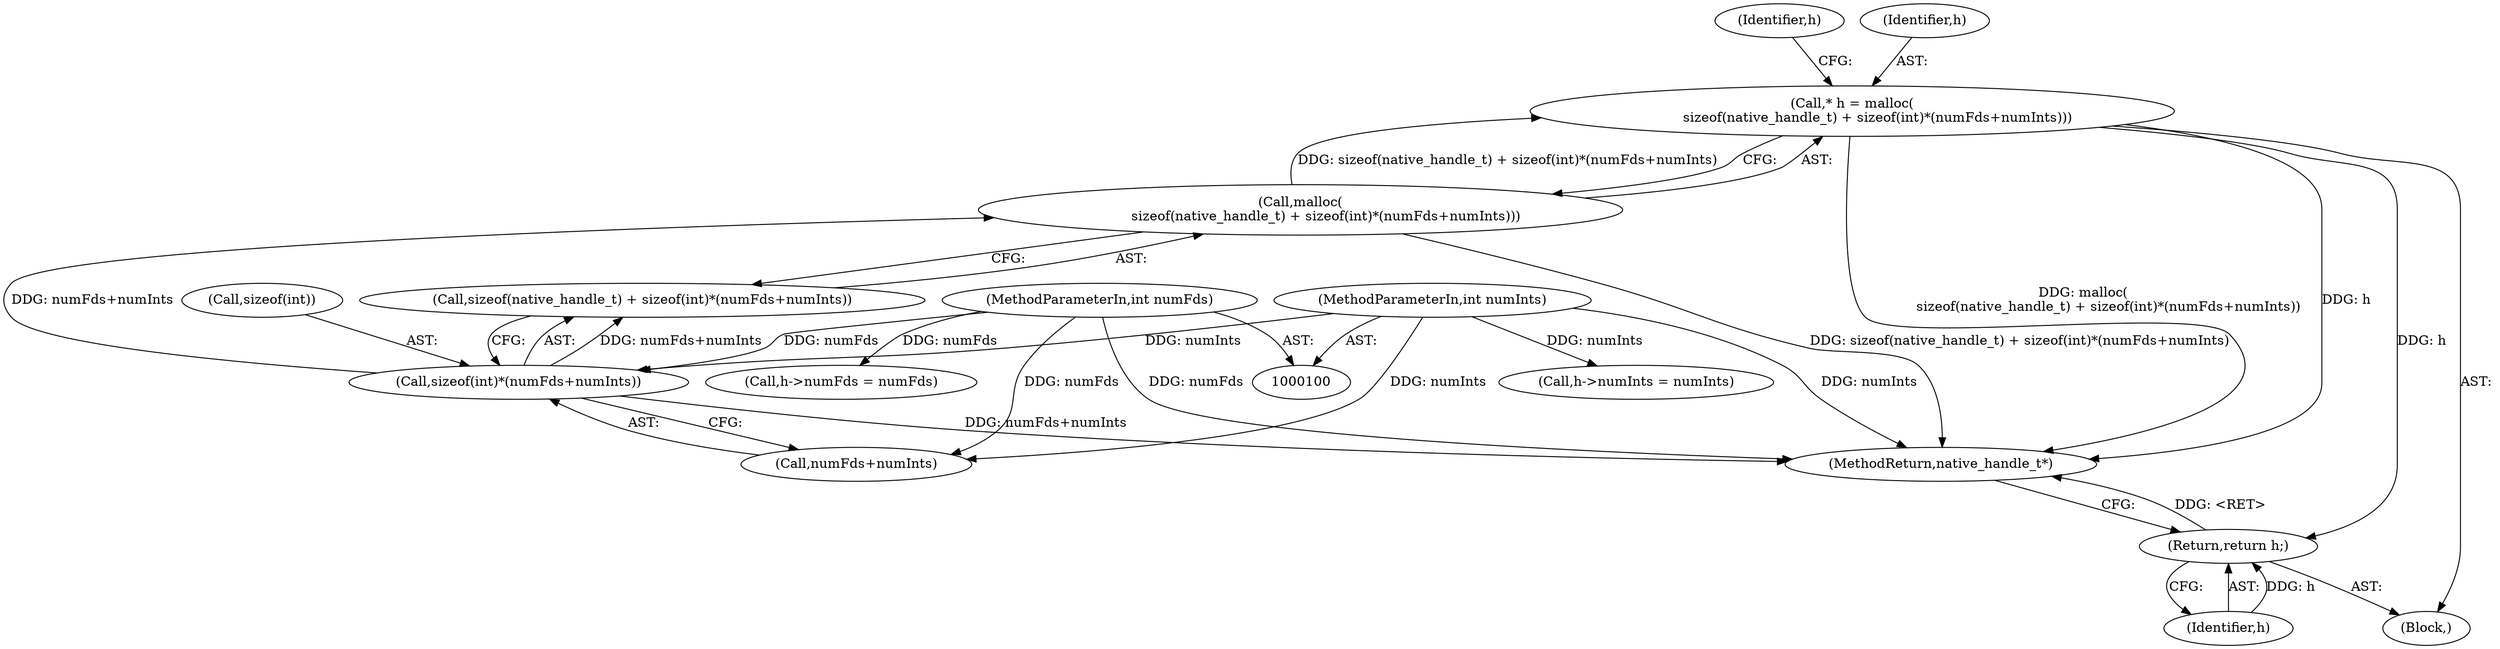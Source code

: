 digraph "1_Android_e8c62fb484151f76ab88b1d5130f38de24ac8c14@API" {
"1000105" [label="(Call,* h = malloc(\n            sizeof(native_handle_t) + sizeof(int)*(numFds+numInts)))"];
"1000107" [label="(Call,malloc(\n            sizeof(native_handle_t) + sizeof(int)*(numFds+numInts)))"];
"1000111" [label="(Call,sizeof(int)*(numFds+numInts))"];
"1000101" [label="(MethodParameterIn,int numFds)"];
"1000102" [label="(MethodParameterIn,int numInts)"];
"1000136" [label="(Return,return h;)"];
"1000107" [label="(Call,malloc(\n            sizeof(native_handle_t) + sizeof(int)*(numFds+numInts)))"];
"1000136" [label="(Return,return h;)"];
"1000108" [label="(Call,sizeof(native_handle_t) + sizeof(int)*(numFds+numInts))"];
"1000137" [label="(Identifier,h)"];
"1000131" [label="(Call,h->numInts = numInts)"];
"1000112" [label="(Call,sizeof(int))"];
"1000111" [label="(Call,sizeof(int)*(numFds+numInts))"];
"1000103" [label="(Block,)"];
"1000138" [label="(MethodReturn,native_handle_t*)"];
"1000118" [label="(Identifier,h)"];
"1000102" [label="(MethodParameterIn,int numInts)"];
"1000126" [label="(Call,h->numFds = numFds)"];
"1000106" [label="(Identifier,h)"];
"1000101" [label="(MethodParameterIn,int numFds)"];
"1000105" [label="(Call,* h = malloc(\n            sizeof(native_handle_t) + sizeof(int)*(numFds+numInts)))"];
"1000114" [label="(Call,numFds+numInts)"];
"1000105" -> "1000103"  [label="AST: "];
"1000105" -> "1000107"  [label="CFG: "];
"1000106" -> "1000105"  [label="AST: "];
"1000107" -> "1000105"  [label="AST: "];
"1000118" -> "1000105"  [label="CFG: "];
"1000105" -> "1000138"  [label="DDG: malloc(\n            sizeof(native_handle_t) + sizeof(int)*(numFds+numInts))"];
"1000105" -> "1000138"  [label="DDG: h"];
"1000107" -> "1000105"  [label="DDG: sizeof(native_handle_t) + sizeof(int)*(numFds+numInts)"];
"1000105" -> "1000136"  [label="DDG: h"];
"1000107" -> "1000108"  [label="CFG: "];
"1000108" -> "1000107"  [label="AST: "];
"1000107" -> "1000138"  [label="DDG: sizeof(native_handle_t) + sizeof(int)*(numFds+numInts)"];
"1000111" -> "1000107"  [label="DDG: numFds+numInts"];
"1000111" -> "1000108"  [label="AST: "];
"1000111" -> "1000114"  [label="CFG: "];
"1000112" -> "1000111"  [label="AST: "];
"1000114" -> "1000111"  [label="AST: "];
"1000108" -> "1000111"  [label="CFG: "];
"1000111" -> "1000138"  [label="DDG: numFds+numInts"];
"1000111" -> "1000108"  [label="DDG: numFds+numInts"];
"1000101" -> "1000111"  [label="DDG: numFds"];
"1000102" -> "1000111"  [label="DDG: numInts"];
"1000101" -> "1000100"  [label="AST: "];
"1000101" -> "1000138"  [label="DDG: numFds"];
"1000101" -> "1000114"  [label="DDG: numFds"];
"1000101" -> "1000126"  [label="DDG: numFds"];
"1000102" -> "1000100"  [label="AST: "];
"1000102" -> "1000138"  [label="DDG: numInts"];
"1000102" -> "1000114"  [label="DDG: numInts"];
"1000102" -> "1000131"  [label="DDG: numInts"];
"1000136" -> "1000103"  [label="AST: "];
"1000136" -> "1000137"  [label="CFG: "];
"1000137" -> "1000136"  [label="AST: "];
"1000138" -> "1000136"  [label="CFG: "];
"1000136" -> "1000138"  [label="DDG: <RET>"];
"1000137" -> "1000136"  [label="DDG: h"];
}
